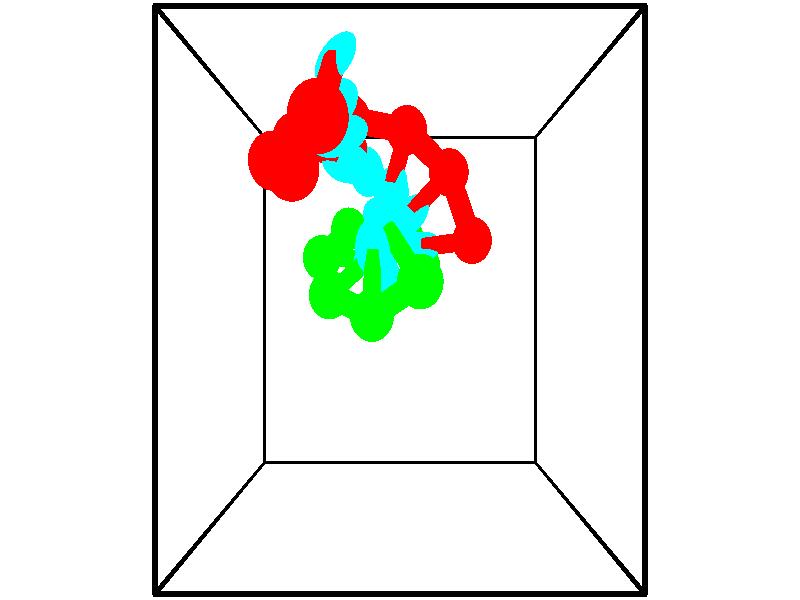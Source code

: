// switches for output
#declare DRAW_BASES = 1; // possible values are 0, 1; only relevant for DNA ribbons
#declare DRAW_BASES_TYPE = 3; // possible values are 1, 2, 3; only relevant for DNA ribbons
#declare DRAW_FOG = 0; // set to 1 to enable fog

#include "colors.inc"

#include "transforms.inc"
background { rgb <1, 1, 1>}

#default {
   normal{
       ripples 0.25
       frequency 0.20
       turbulence 0.2
       lambda 5
   }
	finish {
		phong 0.1
		phong_size 40.
	}
}

// original window dimensions: 1024x640


// camera settings

camera {
	sky <-0, 1, 0>
	up <-0, 1, 0>
	right 1.6 * <1, 0, 0>
	location <2.5, 2.5, 11.1562>
	look_at <2.5, 2.5, 2.5>
	direction <0, 0, -8.6562>
	angle 67.0682
}


# declare cpy_camera_pos = <2.5, 2.5, 11.1562>;
# if (DRAW_FOG = 1)
fog {
	fog_type 2
	up vnormalize(cpy_camera_pos)
	color rgbt<1,1,1,0.3>
	distance 1e-5
	fog_alt 3e-3
	fog_offset 4
}
# end


// LIGHTS

# declare lum = 6;
global_settings {
	ambient_light rgb lum * <0.05, 0.05, 0.05>
	max_trace_level 15
}# declare cpy_direct_light_amount = 0.25;
light_source
{	1000 * <-1, -1, 1>,
	rgb lum * cpy_direct_light_amount
	parallel
}

light_source
{	1000 * <1, 1, -1>,
	rgb lum * cpy_direct_light_amount
	parallel
}

// strand 0

// nucleotide -1

// particle -1
sphere {
	<1.831940, 3.744195, 6.246949> 0.250000
	pigment { color rgbt <1,0,0,0> }
	no_shadow
}
cylinder {
	<1.888222, 4.055496, 6.002155>,  <1.921991, 4.242277, 5.855279>, 0.100000
	pigment { color rgbt <1,0,0,0> }
	no_shadow
}
cylinder {
	<1.888222, 4.055496, 6.002155>,  <1.831940, 3.744195, 6.246949>, 0.100000
	pigment { color rgbt <1,0,0,0> }
	no_shadow
}

// particle -1
sphere {
	<1.888222, 4.055496, 6.002155> 0.100000
	pigment { color rgbt <1,0,0,0> }
	no_shadow
}
sphere {
	0, 1
	scale<0.080000,0.200000,0.300000>
	matrix <0.439429, -0.603003, -0.665800,
		-0.887189, -0.175244, -0.426832,
		0.140703, 0.778253, -0.611985,
		1.930433, 4.288972, 5.818560>
	pigment { color rgbt <0,1,1,0> }
	no_shadow
}
cylinder {
	<1.515315, 3.495069, 5.685112>,  <1.831940, 3.744195, 6.246949>, 0.130000
	pigment { color rgbt <1,0,0,0> }
	no_shadow
}

// nucleotide -1

// particle -1
sphere {
	<1.515315, 3.495069, 5.685112> 0.250000
	pigment { color rgbt <1,0,0,0> }
	no_shadow
}
cylinder {
	<1.716736, 3.805634, 5.533524>,  <1.837588, 3.991972, 5.442571>, 0.100000
	pigment { color rgbt <1,0,0,0> }
	no_shadow
}
cylinder {
	<1.716736, 3.805634, 5.533524>,  <1.515315, 3.495069, 5.685112>, 0.100000
	pigment { color rgbt <1,0,0,0> }
	no_shadow
}

// particle -1
sphere {
	<1.716736, 3.805634, 5.533524> 0.100000
	pigment { color rgbt <1,0,0,0> }
	no_shadow
}
sphere {
	0, 1
	scale<0.080000,0.200000,0.300000>
	matrix <0.021826, -0.449933, -0.892795,
		-0.863689, 0.441298, -0.243511,
		0.503552, 0.776412, -0.378971,
		1.867802, 4.038557, 5.419832>
	pigment { color rgbt <0,1,1,0> }
	no_shadow
}
cylinder {
	<1.216792, 3.673311, 5.039834>,  <1.515315, 3.495069, 5.685112>, 0.130000
	pigment { color rgbt <1,0,0,0> }
	no_shadow
}

// nucleotide -1

// particle -1
sphere {
	<1.216792, 3.673311, 5.039834> 0.250000
	pigment { color rgbt <1,0,0,0> }
	no_shadow
}
cylinder {
	<1.595993, 3.799042, 5.019882>,  <1.823514, 3.874480, 5.007912>, 0.100000
	pigment { color rgbt <1,0,0,0> }
	no_shadow
}
cylinder {
	<1.595993, 3.799042, 5.019882>,  <1.216792, 3.673311, 5.039834>, 0.100000
	pigment { color rgbt <1,0,0,0> }
	no_shadow
}

// particle -1
sphere {
	<1.595993, 3.799042, 5.019882> 0.100000
	pigment { color rgbt <1,0,0,0> }
	no_shadow
}
sphere {
	0, 1
	scale<0.080000,0.200000,0.300000>
	matrix <0.082109, -0.392971, -0.915878,
		-0.307485, 0.864160, -0.398347,
		0.948004, 0.314327, -0.049878,
		1.880394, 3.893340, 5.004919>
	pigment { color rgbt <0,1,1,0> }
	no_shadow
}
cylinder {
	<1.315178, 4.007047, 4.349530>,  <1.216792, 3.673311, 5.039834>, 0.130000
	pigment { color rgbt <1,0,0,0> }
	no_shadow
}

// nucleotide -1

// particle -1
sphere {
	<1.315178, 4.007047, 4.349530> 0.250000
	pigment { color rgbt <1,0,0,0> }
	no_shadow
}
cylinder {
	<1.658802, 3.858627, 4.490578>,  <1.864976, 3.769576, 4.575207>, 0.100000
	pigment { color rgbt <1,0,0,0> }
	no_shadow
}
cylinder {
	<1.658802, 3.858627, 4.490578>,  <1.315178, 4.007047, 4.349530>, 0.100000
	pigment { color rgbt <1,0,0,0> }
	no_shadow
}

// particle -1
sphere {
	<1.658802, 3.858627, 4.490578> 0.100000
	pigment { color rgbt <1,0,0,0> }
	no_shadow
}
sphere {
	0, 1
	scale<0.080000,0.200000,0.300000>
	matrix <0.211875, -0.369343, -0.904818,
		0.465968, 0.852003, -0.238672,
		0.859059, -0.371048, 0.352620,
		1.916520, 3.747313, 4.596364>
	pigment { color rgbt <0,1,1,0> }
	no_shadow
}
cylinder {
	<1.892806, 4.311028, 3.883950>,  <1.315178, 4.007047, 4.349530>, 0.130000
	pigment { color rgbt <1,0,0,0> }
	no_shadow
}

// nucleotide -1

// particle -1
sphere {
	<1.892806, 4.311028, 3.883950> 0.250000
	pigment { color rgbt <1,0,0,0> }
	no_shadow
}
cylinder {
	<2.019379, 3.981606, 4.072258>,  <2.095322, 3.783952, 4.185243>, 0.100000
	pigment { color rgbt <1,0,0,0> }
	no_shadow
}
cylinder {
	<2.019379, 3.981606, 4.072258>,  <1.892806, 4.311028, 3.883950>, 0.100000
	pigment { color rgbt <1,0,0,0> }
	no_shadow
}

// particle -1
sphere {
	<2.019379, 3.981606, 4.072258> 0.100000
	pigment { color rgbt <1,0,0,0> }
	no_shadow
}
sphere {
	0, 1
	scale<0.080000,0.200000,0.300000>
	matrix <0.333760, -0.367884, -0.867909,
		0.887961, 0.431759, 0.158460,
		0.316432, -0.823557, 0.470770,
		2.114308, 3.734539, 4.213489>
	pigment { color rgbt <0,1,1,0> }
	no_shadow
}
cylinder {
	<2.584213, 4.244256, 3.713460>,  <1.892806, 4.311028, 3.883950>, 0.130000
	pigment { color rgbt <1,0,0,0> }
	no_shadow
}

// nucleotide -1

// particle -1
sphere {
	<2.584213, 4.244256, 3.713460> 0.250000
	pigment { color rgbt <1,0,0,0> }
	no_shadow
}
cylinder {
	<2.471062, 3.873474, 3.812035>,  <2.403171, 3.651005, 3.871180>, 0.100000
	pigment { color rgbt <1,0,0,0> }
	no_shadow
}
cylinder {
	<2.471062, 3.873474, 3.812035>,  <2.584213, 4.244256, 3.713460>, 0.100000
	pigment { color rgbt <1,0,0,0> }
	no_shadow
}

// particle -1
sphere {
	<2.471062, 3.873474, 3.812035> 0.100000
	pigment { color rgbt <1,0,0,0> }
	no_shadow
}
sphere {
	0, 1
	scale<0.080000,0.200000,0.300000>
	matrix <0.290974, -0.327758, -0.898838,
		0.913955, -0.182555, 0.362436,
		-0.282879, -0.926956, 0.246437,
		2.386198, 3.595387, 3.885966>
	pigment { color rgbt <0,1,1,0> }
	no_shadow
}
cylinder {
	<3.117054, 3.845027, 3.521594>,  <2.584213, 4.244256, 3.713460>, 0.130000
	pigment { color rgbt <1,0,0,0> }
	no_shadow
}

// nucleotide -1

// particle -1
sphere {
	<3.117054, 3.845027, 3.521594> 0.250000
	pigment { color rgbt <1,0,0,0> }
	no_shadow
}
cylinder {
	<2.825504, 3.574249, 3.562561>,  <2.650575, 3.411783, 3.587141>, 0.100000
	pigment { color rgbt <1,0,0,0> }
	no_shadow
}
cylinder {
	<2.825504, 3.574249, 3.562561>,  <3.117054, 3.845027, 3.521594>, 0.100000
	pigment { color rgbt <1,0,0,0> }
	no_shadow
}

// particle -1
sphere {
	<2.825504, 3.574249, 3.562561> 0.100000
	pigment { color rgbt <1,0,0,0> }
	no_shadow
}
sphere {
	0, 1
	scale<0.080000,0.200000,0.300000>
	matrix <0.223267, -0.376428, -0.899141,
		0.647221, -0.632493, 0.425508,
		-0.728873, -0.676945, 0.102417,
		2.606842, 3.371166, 3.593286>
	pigment { color rgbt <0,1,1,0> }
	no_shadow
}
cylinder {
	<3.417529, 3.131732, 3.464148>,  <3.117054, 3.845027, 3.521594>, 0.130000
	pigment { color rgbt <1,0,0,0> }
	no_shadow
}

// nucleotide -1

// particle -1
sphere {
	<3.417529, 3.131732, 3.464148> 0.250000
	pigment { color rgbt <1,0,0,0> }
	no_shadow
}
cylinder {
	<3.030533, 3.095634, 3.369644>,  <2.798335, 3.073976, 3.312942>, 0.100000
	pigment { color rgbt <1,0,0,0> }
	no_shadow
}
cylinder {
	<3.030533, 3.095634, 3.369644>,  <3.417529, 3.131732, 3.464148>, 0.100000
	pigment { color rgbt <1,0,0,0> }
	no_shadow
}

// particle -1
sphere {
	<3.030533, 3.095634, 3.369644> 0.100000
	pigment { color rgbt <1,0,0,0> }
	no_shadow
}
sphere {
	0, 1
	scale<0.080000,0.200000,0.300000>
	matrix <0.249908, -0.484625, -0.838263,
		-0.038848, -0.870055, 0.491423,
		-0.967490, -0.090245, -0.236260,
		2.740286, 3.068561, 3.298766>
	pigment { color rgbt <0,1,1,0> }
	no_shadow
}
// strand 1

// nucleotide -1

// particle -1
sphere {
	<2.632523, 3.358618, 1.295749> 0.250000
	pigment { color rgbt <0,1,0,0> }
	no_shadow
}
cylinder {
	<2.526209, 3.744209, 1.291679>,  <2.462420, 3.975564, 1.289238>, 0.100000
	pigment { color rgbt <0,1,0,0> }
	no_shadow
}
cylinder {
	<2.526209, 3.744209, 1.291679>,  <2.632523, 3.358618, 1.295749>, 0.100000
	pigment { color rgbt <0,1,0,0> }
	no_shadow
}

// particle -1
sphere {
	<2.526209, 3.744209, 1.291679> 0.100000
	pigment { color rgbt <0,1,0,0> }
	no_shadow
}
sphere {
	0, 1
	scale<0.080000,0.200000,0.300000>
	matrix <-0.398808, -0.100338, 0.911529,
		0.877673, 0.246328, 0.411111,
		-0.265785, 0.963979, -0.010174,
		2.446473, 4.033403, 1.288627>
	pigment { color rgbt <0,1,1,0> }
	no_shadow
}
cylinder {
	<2.862359, 2.945051, 1.924108>,  <2.632523, 3.358618, 1.295749>, 0.130000
	pigment { color rgbt <0,1,0,0> }
	no_shadow
}

// nucleotide -1

// particle -1
sphere {
	<2.862359, 2.945051, 1.924108> 0.250000
	pigment { color rgbt <0,1,0,0> }
	no_shadow
}
cylinder {
	<2.576408, 2.680862, 2.015961>,  <2.404838, 2.522349, 2.071072>, 0.100000
	pigment { color rgbt <0,1,0,0> }
	no_shadow
}
cylinder {
	<2.576408, 2.680862, 2.015961>,  <2.862359, 2.945051, 1.924108>, 0.100000
	pigment { color rgbt <0,1,0,0> }
	no_shadow
}

// particle -1
sphere {
	<2.576408, 2.680862, 2.015961> 0.100000
	pigment { color rgbt <0,1,0,0> }
	no_shadow
}
sphere {
	0, 1
	scale<0.080000,0.200000,0.300000>
	matrix <-0.157722, 0.472238, 0.867246,
		-0.681231, 0.583755, -0.441762,
		-0.714876, -0.660471, 0.229632,
		2.361946, 2.482721, 2.084850>
	pigment { color rgbt <0,1,1,0> }
	no_shadow
}
cylinder {
	<2.130481, 3.287412, 2.029740>,  <2.862359, 2.945051, 1.924108>, 0.130000
	pigment { color rgbt <0,1,0,0> }
	no_shadow
}

// nucleotide -1

// particle -1
sphere {
	<2.130481, 3.287412, 2.029740> 0.250000
	pigment { color rgbt <0,1,0,0> }
	no_shadow
}
cylinder {
	<2.211531, 2.956207, 2.238869>,  <2.260160, 2.757485, 2.364346>, 0.100000
	pigment { color rgbt <0,1,0,0> }
	no_shadow
}
cylinder {
	<2.211531, 2.956207, 2.238869>,  <2.130481, 3.287412, 2.029740>, 0.100000
	pigment { color rgbt <0,1,0,0> }
	no_shadow
}

// particle -1
sphere {
	<2.211531, 2.956207, 2.238869> 0.100000
	pigment { color rgbt <0,1,0,0> }
	no_shadow
}
sphere {
	0, 1
	scale<0.080000,0.200000,0.300000>
	matrix <-0.192960, 0.489668, 0.850289,
		-0.960057, -0.273171, -0.060556,
		0.202623, -0.828011, 0.522821,
		2.272317, 2.707804, 2.395715>
	pigment { color rgbt <0,1,1,0> }
	no_shadow
}
cylinder {
	<1.776610, 3.340608, 2.601487>,  <2.130481, 3.287412, 2.029740>, 0.130000
	pigment { color rgbt <0,1,0,0> }
	no_shadow
}

// nucleotide -1

// particle -1
sphere {
	<1.776610, 3.340608, 2.601487> 0.250000
	pigment { color rgbt <0,1,0,0> }
	no_shadow
}
cylinder {
	<2.046280, 3.071800, 2.724045>,  <2.208082, 2.910516, 2.797580>, 0.100000
	pigment { color rgbt <0,1,0,0> }
	no_shadow
}
cylinder {
	<2.046280, 3.071800, 2.724045>,  <1.776610, 3.340608, 2.601487>, 0.100000
	pigment { color rgbt <0,1,0,0> }
	no_shadow
}

// particle -1
sphere {
	<2.046280, 3.071800, 2.724045> 0.100000
	pigment { color rgbt <0,1,0,0> }
	no_shadow
}
sphere {
	0, 1
	scale<0.080000,0.200000,0.300000>
	matrix <-0.051876, 0.370738, 0.927288,
		-0.736747, -0.641049, 0.215081,
		0.674175, -0.672019, 0.306395,
		2.248533, 2.870194, 2.815963>
	pigment { color rgbt <0,1,1,0> }
	no_shadow
}
cylinder {
	<1.466518, 2.967192, 3.161580>,  <1.776610, 3.340608, 2.601487>, 0.130000
	pigment { color rgbt <0,1,0,0> }
	no_shadow
}

// nucleotide -1

// particle -1
sphere {
	<1.466518, 2.967192, 3.161580> 0.250000
	pigment { color rgbt <0,1,0,0> }
	no_shadow
}
cylinder {
	<1.863951, 2.954651, 3.205055>,  <2.102410, 2.947126, 3.231140>, 0.100000
	pigment { color rgbt <0,1,0,0> }
	no_shadow
}
cylinder {
	<1.863951, 2.954651, 3.205055>,  <1.466518, 2.967192, 3.161580>, 0.100000
	pigment { color rgbt <0,1,0,0> }
	no_shadow
}

// particle -1
sphere {
	<1.863951, 2.954651, 3.205055> 0.100000
	pigment { color rgbt <0,1,0,0> }
	no_shadow
}
sphere {
	0, 1
	scale<0.080000,0.200000,0.300000>
	matrix <-0.089304, 0.372342, 0.923789,
		-0.069432, -0.927566, 0.367152,
		0.993581, -0.031353, 0.108688,
		2.162025, 2.945245, 3.237661>
	pigment { color rgbt <0,1,1,0> }
	no_shadow
}
cylinder {
	<1.636238, 2.551811, 3.760834>,  <1.466518, 2.967192, 3.161580>, 0.130000
	pigment { color rgbt <0,1,0,0> }
	no_shadow
}

// nucleotide -1

// particle -1
sphere {
	<1.636238, 2.551811, 3.760834> 0.250000
	pigment { color rgbt <0,1,0,0> }
	no_shadow
}
cylinder {
	<1.949963, 2.795532, 3.714172>,  <2.138197, 2.941765, 3.686176>, 0.100000
	pigment { color rgbt <0,1,0,0> }
	no_shadow
}
cylinder {
	<1.949963, 2.795532, 3.714172>,  <1.636238, 2.551811, 3.760834>, 0.100000
	pigment { color rgbt <0,1,0,0> }
	no_shadow
}

// particle -1
sphere {
	<1.949963, 2.795532, 3.714172> 0.100000
	pigment { color rgbt <0,1,0,0> }
	no_shadow
}
sphere {
	0, 1
	scale<0.080000,0.200000,0.300000>
	matrix <-0.122907, 0.336926, 0.933475,
		0.608072, -0.717796, 0.339142,
		0.784311, 0.609303, -0.116653,
		2.185256, 2.978323, 3.679177>
	pigment { color rgbt <0,1,1,0> }
	no_shadow
}
cylinder {
	<2.182203, 2.354586, 4.314591>,  <1.636238, 2.551811, 3.760834>, 0.130000
	pigment { color rgbt <0,1,0,0> }
	no_shadow
}

// nucleotide -1

// particle -1
sphere {
	<2.182203, 2.354586, 4.314591> 0.250000
	pigment { color rgbt <0,1,0,0> }
	no_shadow
}
cylinder {
	<2.179060, 2.733910, 4.187691>,  <2.177174, 2.961504, 4.111550>, 0.100000
	pigment { color rgbt <0,1,0,0> }
	no_shadow
}
cylinder {
	<2.179060, 2.733910, 4.187691>,  <2.182203, 2.354586, 4.314591>, 0.100000
	pigment { color rgbt <0,1,0,0> }
	no_shadow
}

// particle -1
sphere {
	<2.179060, 2.733910, 4.187691> 0.100000
	pigment { color rgbt <0,1,0,0> }
	no_shadow
}
sphere {
	0, 1
	scale<0.080000,0.200000,0.300000>
	matrix <0.111145, 0.316124, 0.942185,
		0.993773, -0.027857, -0.107884,
		-0.007859, 0.948309, -0.317251,
		2.176702, 3.018402, 4.092515>
	pigment { color rgbt <0,1,1,0> }
	no_shadow
}
cylinder {
	<2.717984, 2.665097, 4.665667>,  <2.182203, 2.354586, 4.314591>, 0.130000
	pigment { color rgbt <0,1,0,0> }
	no_shadow
}

// nucleotide -1

// particle -1
sphere {
	<2.717984, 2.665097, 4.665667> 0.250000
	pigment { color rgbt <0,1,0,0> }
	no_shadow
}
cylinder {
	<2.493717, 2.973770, 4.545563>,  <2.359157, 3.158974, 4.473500>, 0.100000
	pigment { color rgbt <0,1,0,0> }
	no_shadow
}
cylinder {
	<2.493717, 2.973770, 4.545563>,  <2.717984, 2.665097, 4.665667>, 0.100000
	pigment { color rgbt <0,1,0,0> }
	no_shadow
}

// particle -1
sphere {
	<2.493717, 2.973770, 4.545563> 0.100000
	pigment { color rgbt <0,1,0,0> }
	no_shadow
}
sphere {
	0, 1
	scale<0.080000,0.200000,0.300000>
	matrix <0.133065, 0.441870, 0.887155,
		0.817279, 0.457445, -0.350427,
		-0.560668, 0.771683, -0.300261,
		2.325517, 3.205275, 4.455484>
	pigment { color rgbt <0,1,1,0> }
	no_shadow
}
// box output
cylinder {
	<0.000000, 0.000000, 0.000000>,  <5.000000, 0.000000, 0.000000>, 0.025000
	pigment { color rgbt <0,0,0,0> }
	no_shadow
}
cylinder {
	<0.000000, 0.000000, 0.000000>,  <0.000000, 5.000000, 0.000000>, 0.025000
	pigment { color rgbt <0,0,0,0> }
	no_shadow
}
cylinder {
	<0.000000, 0.000000, 0.000000>,  <0.000000, 0.000000, 5.000000>, 0.025000
	pigment { color rgbt <0,0,0,0> }
	no_shadow
}
cylinder {
	<5.000000, 5.000000, 5.000000>,  <0.000000, 5.000000, 5.000000>, 0.025000
	pigment { color rgbt <0,0,0,0> }
	no_shadow
}
cylinder {
	<5.000000, 5.000000, 5.000000>,  <5.000000, 0.000000, 5.000000>, 0.025000
	pigment { color rgbt <0,0,0,0> }
	no_shadow
}
cylinder {
	<5.000000, 5.000000, 5.000000>,  <5.000000, 5.000000, 0.000000>, 0.025000
	pigment { color rgbt <0,0,0,0> }
	no_shadow
}
cylinder {
	<0.000000, 0.000000, 5.000000>,  <0.000000, 5.000000, 5.000000>, 0.025000
	pigment { color rgbt <0,0,0,0> }
	no_shadow
}
cylinder {
	<0.000000, 0.000000, 5.000000>,  <5.000000, 0.000000, 5.000000>, 0.025000
	pigment { color rgbt <0,0,0,0> }
	no_shadow
}
cylinder {
	<5.000000, 5.000000, 0.000000>,  <0.000000, 5.000000, 0.000000>, 0.025000
	pigment { color rgbt <0,0,0,0> }
	no_shadow
}
cylinder {
	<5.000000, 5.000000, 0.000000>,  <5.000000, 0.000000, 0.000000>, 0.025000
	pigment { color rgbt <0,0,0,0> }
	no_shadow
}
cylinder {
	<5.000000, 0.000000, 5.000000>,  <5.000000, 0.000000, 0.000000>, 0.025000
	pigment { color rgbt <0,0,0,0> }
	no_shadow
}
cylinder {
	<0.000000, 5.000000, 0.000000>,  <0.000000, 5.000000, 5.000000>, 0.025000
	pigment { color rgbt <0,0,0,0> }
	no_shadow
}
// end of box output
